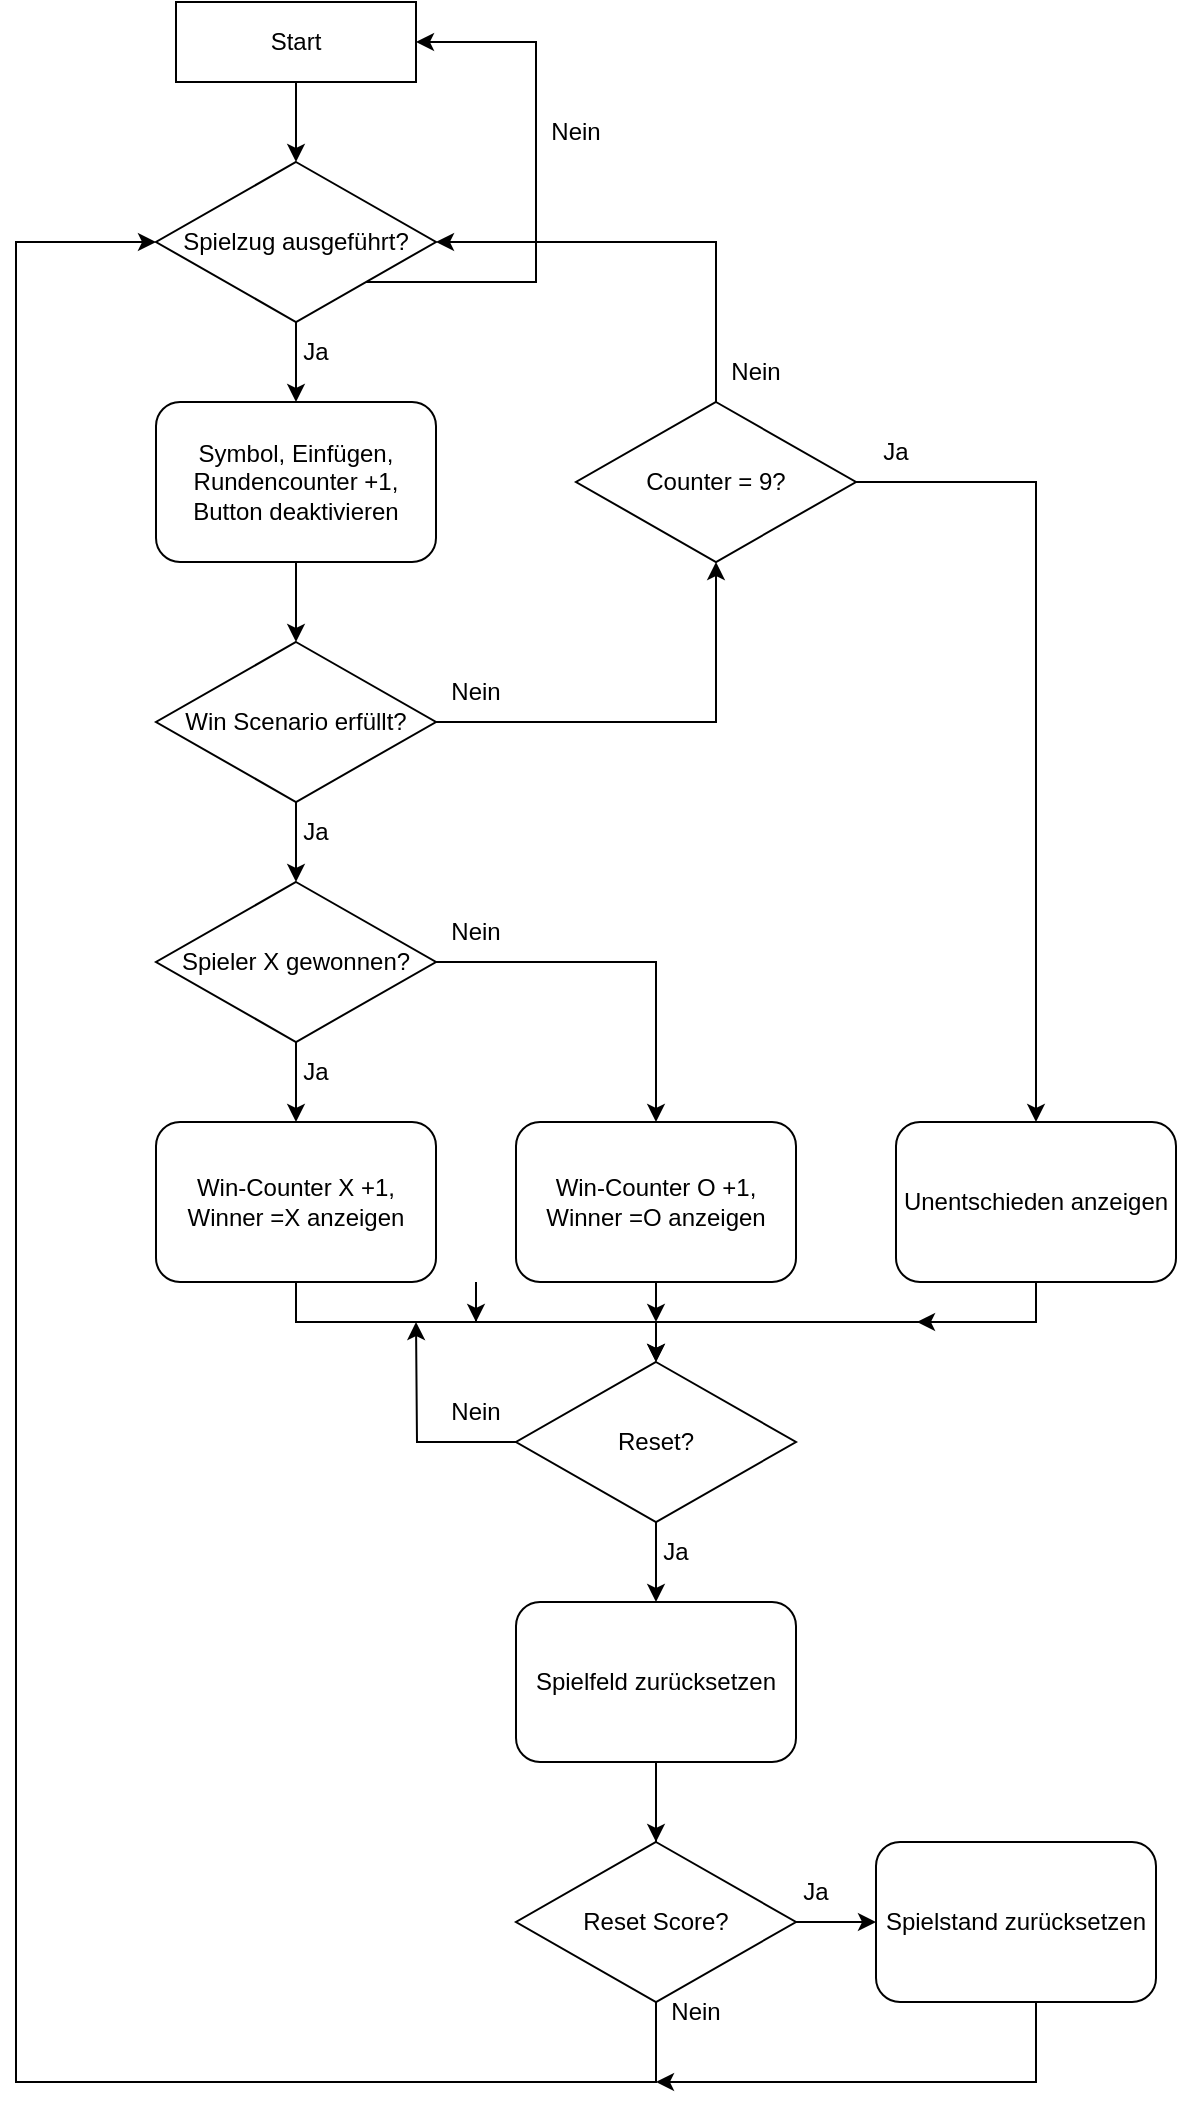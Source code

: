 <mxfile version="15.8.4" type="device"><diagram id="C5RBs43oDa-KdzZeNtuy" name="Page-1"><mxGraphModel dx="1579" dy="1206" grid="1" gridSize="10" guides="1" tooltips="1" connect="1" arrows="1" fold="1" page="1" pageScale="1" pageWidth="827" pageHeight="1169" math="0" shadow="0"><root><mxCell id="WIyWlLk6GJQsqaUBKTNV-0"/><mxCell id="WIyWlLk6GJQsqaUBKTNV-1" parent="WIyWlLk6GJQsqaUBKTNV-0"/><mxCell id="Qe4O_L0ZYeAT9PRtpYWz-8" style="edgeStyle=orthogonalEdgeStyle;rounded=0;orthogonalLoop=1;jettySize=auto;html=1;exitX=0.5;exitY=1;exitDx=0;exitDy=0;entryX=0.5;entryY=0;entryDx=0;entryDy=0;" edge="1" parent="WIyWlLk6GJQsqaUBKTNV-1" source="Qe4O_L0ZYeAT9PRtpYWz-0" target="Qe4O_L0ZYeAT9PRtpYWz-1"><mxGeometry relative="1" as="geometry"/></mxCell><mxCell id="Qe4O_L0ZYeAT9PRtpYWz-0" value="Start" style="rounded=0;whiteSpace=wrap;html=1;" vertex="1" parent="WIyWlLk6GJQsqaUBKTNV-1"><mxGeometry x="160" y="80" width="120" height="40" as="geometry"/></mxCell><mxCell id="Qe4O_L0ZYeAT9PRtpYWz-5" style="edgeStyle=orthogonalEdgeStyle;rounded=0;orthogonalLoop=1;jettySize=auto;html=1;exitX=0.5;exitY=1;exitDx=0;exitDy=0;" edge="1" parent="WIyWlLk6GJQsqaUBKTNV-1" source="Qe4O_L0ZYeAT9PRtpYWz-1" target="Qe4O_L0ZYeAT9PRtpYWz-2"><mxGeometry relative="1" as="geometry"/></mxCell><mxCell id="Qe4O_L0ZYeAT9PRtpYWz-60" style="edgeStyle=orthogonalEdgeStyle;rounded=0;orthogonalLoop=1;jettySize=auto;html=1;exitX=1;exitY=1;exitDx=0;exitDy=0;entryX=1;entryY=0.5;entryDx=0;entryDy=0;" edge="1" parent="WIyWlLk6GJQsqaUBKTNV-1" source="Qe4O_L0ZYeAT9PRtpYWz-1" target="Qe4O_L0ZYeAT9PRtpYWz-0"><mxGeometry relative="1" as="geometry"><Array as="points"><mxPoint x="340" y="220"/><mxPoint x="340" y="100"/></Array></mxGeometry></mxCell><mxCell id="Qe4O_L0ZYeAT9PRtpYWz-1" value="Spielzug ausgeführt?" style="rhombus;whiteSpace=wrap;html=1;" vertex="1" parent="WIyWlLk6GJQsqaUBKTNV-1"><mxGeometry x="150" y="160" width="140" height="80" as="geometry"/></mxCell><mxCell id="Qe4O_L0ZYeAT9PRtpYWz-10" style="edgeStyle=orthogonalEdgeStyle;rounded=0;orthogonalLoop=1;jettySize=auto;html=1;exitX=0.5;exitY=1;exitDx=0;exitDy=0;entryX=0.5;entryY=0;entryDx=0;entryDy=0;" edge="1" parent="WIyWlLk6GJQsqaUBKTNV-1" source="Qe4O_L0ZYeAT9PRtpYWz-2" target="Qe4O_L0ZYeAT9PRtpYWz-9"><mxGeometry relative="1" as="geometry"/></mxCell><mxCell id="Qe4O_L0ZYeAT9PRtpYWz-2" value="Symbol, Einfügen, Rundencounter +1, Button deaktivieren" style="rounded=1;whiteSpace=wrap;html=1;" vertex="1" parent="WIyWlLk6GJQsqaUBKTNV-1"><mxGeometry x="150" y="280" width="140" height="80" as="geometry"/></mxCell><mxCell id="Qe4O_L0ZYeAT9PRtpYWz-13" style="edgeStyle=orthogonalEdgeStyle;rounded=0;orthogonalLoop=1;jettySize=auto;html=1;exitX=1;exitY=0.5;exitDx=0;exitDy=0;entryX=0.5;entryY=1;entryDx=0;entryDy=0;" edge="1" parent="WIyWlLk6GJQsqaUBKTNV-1" source="Qe4O_L0ZYeAT9PRtpYWz-9" target="Qe4O_L0ZYeAT9PRtpYWz-12"><mxGeometry relative="1" as="geometry"/></mxCell><mxCell id="Qe4O_L0ZYeAT9PRtpYWz-17" style="edgeStyle=orthogonalEdgeStyle;rounded=0;orthogonalLoop=1;jettySize=auto;html=1;exitX=0.5;exitY=1;exitDx=0;exitDy=0;entryX=0.5;entryY=0;entryDx=0;entryDy=0;" edge="1" parent="WIyWlLk6GJQsqaUBKTNV-1" source="Qe4O_L0ZYeAT9PRtpYWz-9" target="Qe4O_L0ZYeAT9PRtpYWz-16"><mxGeometry relative="1" as="geometry"/></mxCell><mxCell id="Qe4O_L0ZYeAT9PRtpYWz-9" value="Win Scenario erfüllt?" style="rhombus;whiteSpace=wrap;html=1;" vertex="1" parent="WIyWlLk6GJQsqaUBKTNV-1"><mxGeometry x="150" y="400" width="140" height="80" as="geometry"/></mxCell><mxCell id="Qe4O_L0ZYeAT9PRtpYWz-14" style="edgeStyle=orthogonalEdgeStyle;rounded=0;orthogonalLoop=1;jettySize=auto;html=1;exitX=0.5;exitY=0;exitDx=0;exitDy=0;entryX=1;entryY=0.5;entryDx=0;entryDy=0;" edge="1" parent="WIyWlLk6GJQsqaUBKTNV-1" source="Qe4O_L0ZYeAT9PRtpYWz-12" target="Qe4O_L0ZYeAT9PRtpYWz-1"><mxGeometry relative="1" as="geometry"/></mxCell><mxCell id="Qe4O_L0ZYeAT9PRtpYWz-22" style="edgeStyle=orthogonalEdgeStyle;rounded=0;orthogonalLoop=1;jettySize=auto;html=1;exitX=1;exitY=0.5;exitDx=0;exitDy=0;" edge="1" parent="WIyWlLk6GJQsqaUBKTNV-1" source="Qe4O_L0ZYeAT9PRtpYWz-12" target="Qe4O_L0ZYeAT9PRtpYWz-21"><mxGeometry relative="1" as="geometry"/></mxCell><mxCell id="Qe4O_L0ZYeAT9PRtpYWz-12" value="Counter = 9?" style="rhombus;whiteSpace=wrap;html=1;" vertex="1" parent="WIyWlLk6GJQsqaUBKTNV-1"><mxGeometry x="360" y="280" width="140" height="80" as="geometry"/></mxCell><mxCell id="Qe4O_L0ZYeAT9PRtpYWz-23" style="edgeStyle=orthogonalEdgeStyle;rounded=0;orthogonalLoop=1;jettySize=auto;html=1;exitX=0.5;exitY=1;exitDx=0;exitDy=0;entryX=0.5;entryY=0;entryDx=0;entryDy=0;" edge="1" parent="WIyWlLk6GJQsqaUBKTNV-1" source="Qe4O_L0ZYeAT9PRtpYWz-16" target="Qe4O_L0ZYeAT9PRtpYWz-19"><mxGeometry relative="1" as="geometry"/></mxCell><mxCell id="Qe4O_L0ZYeAT9PRtpYWz-24" style="edgeStyle=orthogonalEdgeStyle;rounded=0;orthogonalLoop=1;jettySize=auto;html=1;exitX=1;exitY=0.5;exitDx=0;exitDy=0;entryX=0.5;entryY=0;entryDx=0;entryDy=0;" edge="1" parent="WIyWlLk6GJQsqaUBKTNV-1" source="Qe4O_L0ZYeAT9PRtpYWz-16" target="Qe4O_L0ZYeAT9PRtpYWz-20"><mxGeometry relative="1" as="geometry"/></mxCell><mxCell id="Qe4O_L0ZYeAT9PRtpYWz-16" value="Spieler X gewonnen?" style="rhombus;whiteSpace=wrap;html=1;" vertex="1" parent="WIyWlLk6GJQsqaUBKTNV-1"><mxGeometry x="150" y="520" width="140" height="80" as="geometry"/></mxCell><mxCell id="Qe4O_L0ZYeAT9PRtpYWz-26" style="edgeStyle=orthogonalEdgeStyle;rounded=0;orthogonalLoop=1;jettySize=auto;html=1;exitX=0.5;exitY=1;exitDx=0;exitDy=0;entryX=0.5;entryY=0;entryDx=0;entryDy=0;" edge="1" parent="WIyWlLk6GJQsqaUBKTNV-1" source="Qe4O_L0ZYeAT9PRtpYWz-19" target="Qe4O_L0ZYeAT9PRtpYWz-25"><mxGeometry relative="1" as="geometry"/></mxCell><mxCell id="Qe4O_L0ZYeAT9PRtpYWz-30" style="edgeStyle=orthogonalEdgeStyle;rounded=0;orthogonalLoop=1;jettySize=auto;html=1;exitX=0.5;exitY=1;exitDx=0;exitDy=0;" edge="1" parent="WIyWlLk6GJQsqaUBKTNV-1" source="Qe4O_L0ZYeAT9PRtpYWz-19"><mxGeometry relative="1" as="geometry"><mxPoint x="310" y="740" as="targetPoint"/></mxGeometry></mxCell><mxCell id="Qe4O_L0ZYeAT9PRtpYWz-19" value="Win-Counter X +1, Winner =X anzeigen" style="rounded=1;whiteSpace=wrap;html=1;" vertex="1" parent="WIyWlLk6GJQsqaUBKTNV-1"><mxGeometry x="150" y="640" width="140" height="80" as="geometry"/></mxCell><mxCell id="Qe4O_L0ZYeAT9PRtpYWz-27" style="edgeStyle=orthogonalEdgeStyle;rounded=0;orthogonalLoop=1;jettySize=auto;html=1;exitX=0.5;exitY=1;exitDx=0;exitDy=0;" edge="1" parent="WIyWlLk6GJQsqaUBKTNV-1" source="Qe4O_L0ZYeAT9PRtpYWz-20"><mxGeometry relative="1" as="geometry"><mxPoint x="400" y="740" as="targetPoint"/></mxGeometry></mxCell><mxCell id="Qe4O_L0ZYeAT9PRtpYWz-20" value="Win-Counter O +1, Winner =O anzeigen" style="rounded=1;whiteSpace=wrap;html=1;" vertex="1" parent="WIyWlLk6GJQsqaUBKTNV-1"><mxGeometry x="330" y="640" width="140" height="80" as="geometry"/></mxCell><mxCell id="Qe4O_L0ZYeAT9PRtpYWz-28" style="edgeStyle=orthogonalEdgeStyle;rounded=0;orthogonalLoop=1;jettySize=auto;html=1;exitX=0.5;exitY=1;exitDx=0;exitDy=0;entryX=0.5;entryY=0;entryDx=0;entryDy=0;" edge="1" parent="WIyWlLk6GJQsqaUBKTNV-1" source="Qe4O_L0ZYeAT9PRtpYWz-21" target="Qe4O_L0ZYeAT9PRtpYWz-25"><mxGeometry relative="1" as="geometry"/></mxCell><mxCell id="Qe4O_L0ZYeAT9PRtpYWz-31" style="edgeStyle=orthogonalEdgeStyle;rounded=0;orthogonalLoop=1;jettySize=auto;html=1;exitX=0.5;exitY=1;exitDx=0;exitDy=0;" edge="1" parent="WIyWlLk6GJQsqaUBKTNV-1" source="Qe4O_L0ZYeAT9PRtpYWz-21"><mxGeometry relative="1" as="geometry"><mxPoint x="530" y="740" as="targetPoint"/></mxGeometry></mxCell><mxCell id="Qe4O_L0ZYeAT9PRtpYWz-21" value="Unentschieden anzeigen" style="rounded=1;whiteSpace=wrap;html=1;" vertex="1" parent="WIyWlLk6GJQsqaUBKTNV-1"><mxGeometry x="520" y="640" width="140" height="80" as="geometry"/></mxCell><mxCell id="Qe4O_L0ZYeAT9PRtpYWz-29" style="edgeStyle=orthogonalEdgeStyle;rounded=0;orthogonalLoop=1;jettySize=auto;html=1;exitX=0;exitY=0.5;exitDx=0;exitDy=0;" edge="1" parent="WIyWlLk6GJQsqaUBKTNV-1" source="Qe4O_L0ZYeAT9PRtpYWz-25"><mxGeometry relative="1" as="geometry"><mxPoint x="280" y="740" as="targetPoint"/></mxGeometry></mxCell><mxCell id="Qe4O_L0ZYeAT9PRtpYWz-33" style="edgeStyle=orthogonalEdgeStyle;rounded=0;orthogonalLoop=1;jettySize=auto;html=1;exitX=0.5;exitY=1;exitDx=0;exitDy=0;entryX=0.5;entryY=0;entryDx=0;entryDy=0;" edge="1" parent="WIyWlLk6GJQsqaUBKTNV-1" source="Qe4O_L0ZYeAT9PRtpYWz-25" target="Qe4O_L0ZYeAT9PRtpYWz-32"><mxGeometry relative="1" as="geometry"/></mxCell><mxCell id="Qe4O_L0ZYeAT9PRtpYWz-25" value="Reset?" style="rhombus;whiteSpace=wrap;html=1;" vertex="1" parent="WIyWlLk6GJQsqaUBKTNV-1"><mxGeometry x="330" y="760" width="140" height="80" as="geometry"/></mxCell><mxCell id="Qe4O_L0ZYeAT9PRtpYWz-34" style="edgeStyle=orthogonalEdgeStyle;rounded=0;orthogonalLoop=1;jettySize=auto;html=1;exitX=0.5;exitY=1;exitDx=0;exitDy=0;entryX=0;entryY=0.5;entryDx=0;entryDy=0;" edge="1" parent="WIyWlLk6GJQsqaUBKTNV-1" source="Qe4O_L0ZYeAT9PRtpYWz-32" target="Qe4O_L0ZYeAT9PRtpYWz-1"><mxGeometry relative="1" as="geometry"><mxPoint x="80" y="160" as="targetPoint"/><Array as="points"><mxPoint x="400" y="1120"/><mxPoint x="80" y="1120"/><mxPoint x="80" y="200"/></Array></mxGeometry></mxCell><mxCell id="Qe4O_L0ZYeAT9PRtpYWz-58" style="edgeStyle=orthogonalEdgeStyle;rounded=0;orthogonalLoop=1;jettySize=auto;html=1;exitX=0.5;exitY=1;exitDx=0;exitDy=0;" edge="1" parent="WIyWlLk6GJQsqaUBKTNV-1" source="Qe4O_L0ZYeAT9PRtpYWz-32"><mxGeometry relative="1" as="geometry"><mxPoint x="400" y="1000" as="targetPoint"/></mxGeometry></mxCell><mxCell id="Qe4O_L0ZYeAT9PRtpYWz-32" value="Spielfeld zurücksetzen" style="rounded=1;whiteSpace=wrap;html=1;" vertex="1" parent="WIyWlLk6GJQsqaUBKTNV-1"><mxGeometry x="330" y="880" width="140" height="80" as="geometry"/></mxCell><mxCell id="Qe4O_L0ZYeAT9PRtpYWz-37" style="edgeStyle=orthogonalEdgeStyle;rounded=0;orthogonalLoop=1;jettySize=auto;html=1;exitX=1;exitY=0.5;exitDx=0;exitDy=0;" edge="1" parent="WIyWlLk6GJQsqaUBKTNV-1" source="Qe4O_L0ZYeAT9PRtpYWz-35" target="Qe4O_L0ZYeAT9PRtpYWz-36"><mxGeometry relative="1" as="geometry"/></mxCell><mxCell id="Qe4O_L0ZYeAT9PRtpYWz-35" value="Reset Score?" style="rhombus;whiteSpace=wrap;html=1;" vertex="1" parent="WIyWlLk6GJQsqaUBKTNV-1"><mxGeometry x="330" y="1000" width="140" height="80" as="geometry"/></mxCell><mxCell id="Qe4O_L0ZYeAT9PRtpYWz-38" style="edgeStyle=orthogonalEdgeStyle;rounded=0;orthogonalLoop=1;jettySize=auto;html=1;exitX=0.5;exitY=1;exitDx=0;exitDy=0;" edge="1" parent="WIyWlLk6GJQsqaUBKTNV-1" source="Qe4O_L0ZYeAT9PRtpYWz-36"><mxGeometry relative="1" as="geometry"><mxPoint x="400" y="1120" as="targetPoint"/><Array as="points"><mxPoint x="590" y="1120"/></Array></mxGeometry></mxCell><mxCell id="Qe4O_L0ZYeAT9PRtpYWz-36" value="Spielstand zurücksetzen" style="rounded=1;whiteSpace=wrap;html=1;" vertex="1" parent="WIyWlLk6GJQsqaUBKTNV-1"><mxGeometry x="510" y="1000" width="140" height="80" as="geometry"/></mxCell><mxCell id="Qe4O_L0ZYeAT9PRtpYWz-39" value="Nein" style="text;html=1;strokeColor=none;fillColor=none;align=center;verticalAlign=middle;whiteSpace=wrap;rounded=0;" vertex="1" parent="WIyWlLk6GJQsqaUBKTNV-1"><mxGeometry x="330" y="130" width="60" height="30" as="geometry"/></mxCell><mxCell id="Qe4O_L0ZYeAT9PRtpYWz-43" value="Ja" style="text;html=1;strokeColor=none;fillColor=none;align=center;verticalAlign=middle;whiteSpace=wrap;rounded=0;" vertex="1" parent="WIyWlLk6GJQsqaUBKTNV-1"><mxGeometry x="490" y="290" width="60" height="30" as="geometry"/></mxCell><mxCell id="Qe4O_L0ZYeAT9PRtpYWz-44" value="Ja" style="text;html=1;strokeColor=none;fillColor=none;align=center;verticalAlign=middle;whiteSpace=wrap;rounded=0;" vertex="1" parent="WIyWlLk6GJQsqaUBKTNV-1"><mxGeometry x="450" y="1010" width="60" height="30" as="geometry"/></mxCell><mxCell id="Qe4O_L0ZYeAT9PRtpYWz-46" value="Ja" style="text;html=1;strokeColor=none;fillColor=none;align=center;verticalAlign=middle;whiteSpace=wrap;rounded=0;" vertex="1" parent="WIyWlLk6GJQsqaUBKTNV-1"><mxGeometry x="380" y="840" width="60" height="30" as="geometry"/></mxCell><mxCell id="Qe4O_L0ZYeAT9PRtpYWz-47" value="Ja" style="text;html=1;strokeColor=none;fillColor=none;align=center;verticalAlign=middle;whiteSpace=wrap;rounded=0;" vertex="1" parent="WIyWlLk6GJQsqaUBKTNV-1"><mxGeometry x="200" y="600" width="60" height="30" as="geometry"/></mxCell><mxCell id="Qe4O_L0ZYeAT9PRtpYWz-48" value="Ja" style="text;html=1;strokeColor=none;fillColor=none;align=center;verticalAlign=middle;whiteSpace=wrap;rounded=0;" vertex="1" parent="WIyWlLk6GJQsqaUBKTNV-1"><mxGeometry x="200" y="480" width="60" height="30" as="geometry"/></mxCell><mxCell id="Qe4O_L0ZYeAT9PRtpYWz-49" value="Ja" style="text;html=1;strokeColor=none;fillColor=none;align=center;verticalAlign=middle;whiteSpace=wrap;rounded=0;" vertex="1" parent="WIyWlLk6GJQsqaUBKTNV-1"><mxGeometry x="200" y="240" width="60" height="30" as="geometry"/></mxCell><mxCell id="Qe4O_L0ZYeAT9PRtpYWz-53" value="Nein" style="text;html=1;strokeColor=none;fillColor=none;align=center;verticalAlign=middle;whiteSpace=wrap;rounded=0;" vertex="1" parent="WIyWlLk6GJQsqaUBKTNV-1"><mxGeometry x="390" y="1070" width="60" height="30" as="geometry"/></mxCell><mxCell id="Qe4O_L0ZYeAT9PRtpYWz-54" value="Nein" style="text;html=1;strokeColor=none;fillColor=none;align=center;verticalAlign=middle;whiteSpace=wrap;rounded=0;" vertex="1" parent="WIyWlLk6GJQsqaUBKTNV-1"><mxGeometry x="280" y="770" width="60" height="30" as="geometry"/></mxCell><mxCell id="Qe4O_L0ZYeAT9PRtpYWz-55" value="Nein" style="text;html=1;strokeColor=none;fillColor=none;align=center;verticalAlign=middle;whiteSpace=wrap;rounded=0;" vertex="1" parent="WIyWlLk6GJQsqaUBKTNV-1"><mxGeometry x="280" y="530" width="60" height="30" as="geometry"/></mxCell><mxCell id="Qe4O_L0ZYeAT9PRtpYWz-56" value="Nein" style="text;html=1;strokeColor=none;fillColor=none;align=center;verticalAlign=middle;whiteSpace=wrap;rounded=0;" vertex="1" parent="WIyWlLk6GJQsqaUBKTNV-1"><mxGeometry x="420" y="250" width="60" height="30" as="geometry"/></mxCell><mxCell id="Qe4O_L0ZYeAT9PRtpYWz-57" value="Nein" style="text;html=1;strokeColor=none;fillColor=none;align=center;verticalAlign=middle;whiteSpace=wrap;rounded=0;" vertex="1" parent="WIyWlLk6GJQsqaUBKTNV-1"><mxGeometry x="280" y="410" width="60" height="30" as="geometry"/></mxCell></root></mxGraphModel></diagram></mxfile>
